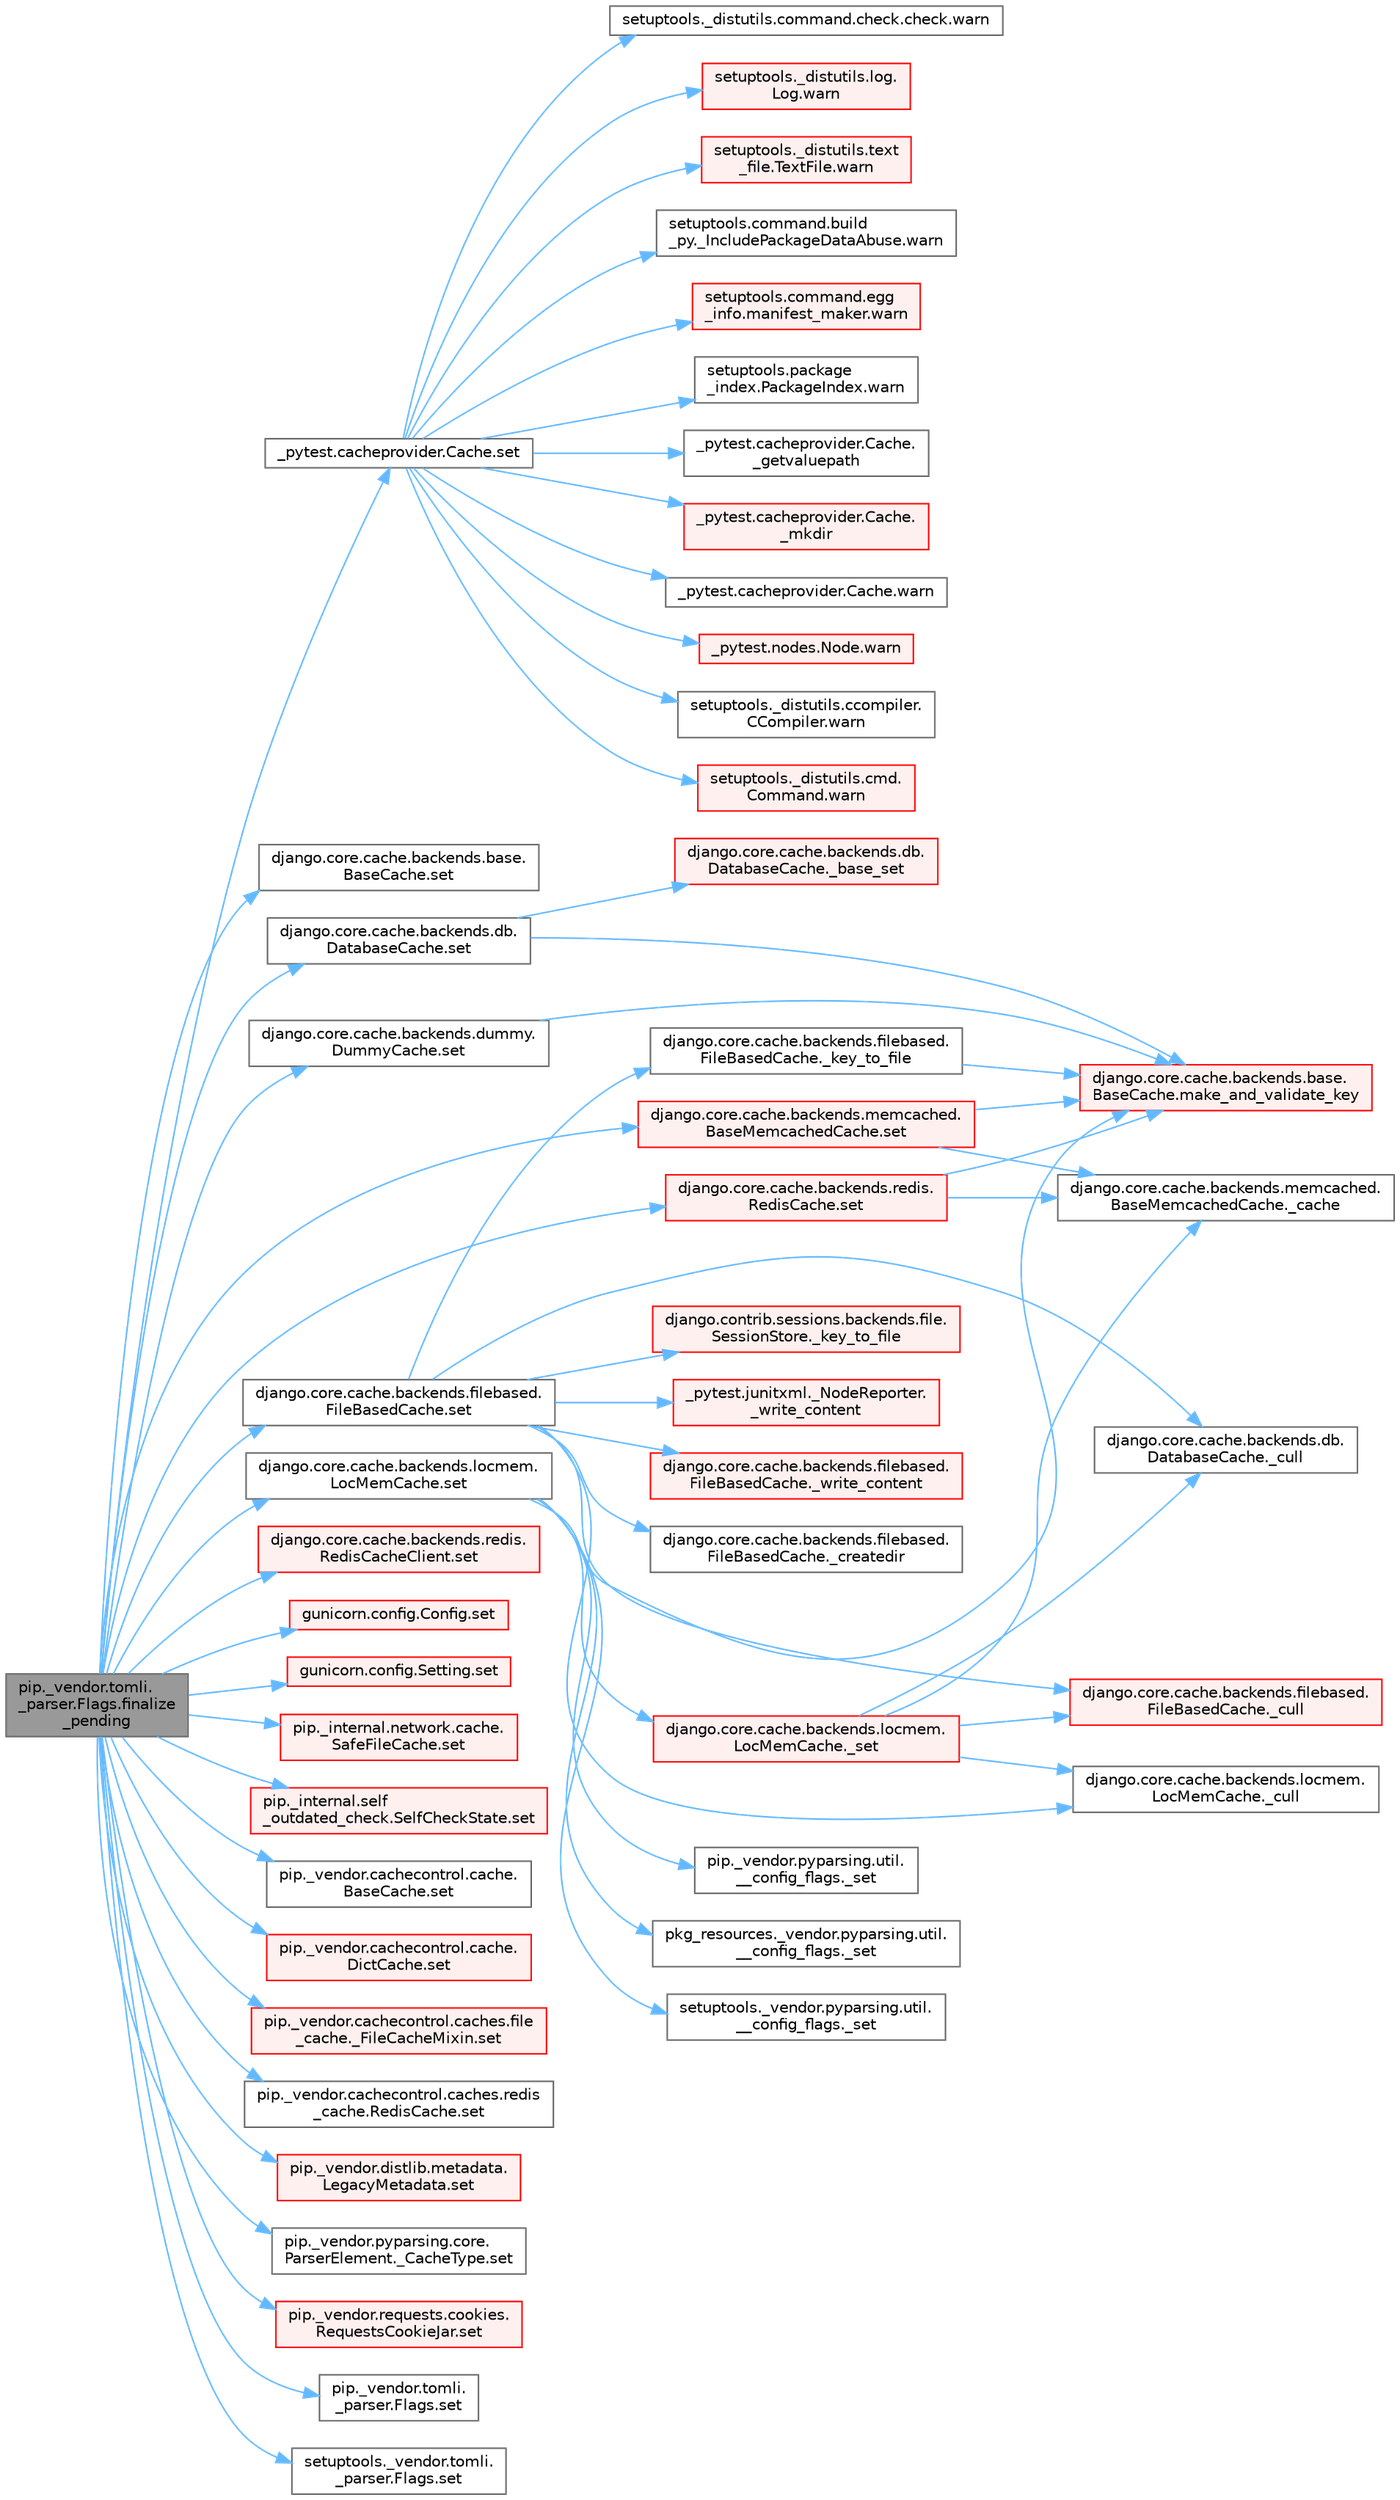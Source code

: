 digraph "pip._vendor.tomli._parser.Flags.finalize_pending"
{
 // LATEX_PDF_SIZE
  bgcolor="transparent";
  edge [fontname=Helvetica,fontsize=10,labelfontname=Helvetica,labelfontsize=10];
  node [fontname=Helvetica,fontsize=10,shape=box,height=0.2,width=0.4];
  rankdir="LR";
  Node1 [id="Node000001",label="pip._vendor.tomli.\l_parser.Flags.finalize\l_pending",height=0.2,width=0.4,color="gray40", fillcolor="grey60", style="filled", fontcolor="black",tooltip=" "];
  Node1 -> Node2 [id="edge1_Node000001_Node000002",color="steelblue1",style="solid",tooltip=" "];
  Node2 [id="Node000002",label="_pytest.cacheprovider.Cache.set",height=0.2,width=0.4,color="grey40", fillcolor="white", style="filled",URL="$class__pytest_1_1cacheprovider_1_1_cache.html#a4eb62533f65d7495fe5afb7a3f9bd540",tooltip=" "];
  Node2 -> Node3 [id="edge2_Node000002_Node000003",color="steelblue1",style="solid",tooltip=" "];
  Node3 [id="Node000003",label="_pytest.cacheprovider.Cache.\l_getvaluepath",height=0.2,width=0.4,color="grey40", fillcolor="white", style="filled",URL="$class__pytest_1_1cacheprovider_1_1_cache.html#aca5b00596e035a1b2ac1f388cd4a4a29",tooltip=" "];
  Node2 -> Node4 [id="edge3_Node000002_Node000004",color="steelblue1",style="solid",tooltip=" "];
  Node4 [id="Node000004",label="_pytest.cacheprovider.Cache.\l_mkdir",height=0.2,width=0.4,color="red", fillcolor="#FFF0F0", style="filled",URL="$class__pytest_1_1cacheprovider_1_1_cache.html#a31eb305d7d729d8b0bcfced31b966b3d",tooltip=" "];
  Node2 -> Node6 [id="edge4_Node000002_Node000006",color="steelblue1",style="solid",tooltip=" "];
  Node6 [id="Node000006",label="_pytest.cacheprovider.Cache.warn",height=0.2,width=0.4,color="grey40", fillcolor="white", style="filled",URL="$class__pytest_1_1cacheprovider_1_1_cache.html#a59056dfff8733ba939dfd3caf3bb00da",tooltip=" "];
  Node2 -> Node7 [id="edge5_Node000002_Node000007",color="steelblue1",style="solid",tooltip=" "];
  Node7 [id="Node000007",label="_pytest.nodes.Node.warn",height=0.2,width=0.4,color="red", fillcolor="#FFF0F0", style="filled",URL="$class__pytest_1_1nodes_1_1_node.html#a5d6333688a90229efb19e6f63b7b0746",tooltip=" "];
  Node2 -> Node9 [id="edge6_Node000002_Node000009",color="steelblue1",style="solid",tooltip=" "];
  Node9 [id="Node000009",label="setuptools._distutils.ccompiler.\lCCompiler.warn",height=0.2,width=0.4,color="grey40", fillcolor="white", style="filled",URL="$classsetuptools_1_1__distutils_1_1ccompiler_1_1_c_compiler.html#aa4c042a5eb67090857a45c4c044f8459",tooltip=" "];
  Node2 -> Node10 [id="edge7_Node000002_Node000010",color="steelblue1",style="solid",tooltip=" "];
  Node10 [id="Node000010",label="setuptools._distutils.cmd.\lCommand.warn",height=0.2,width=0.4,color="red", fillcolor="#FFF0F0", style="filled",URL="$classsetuptools_1_1__distutils_1_1cmd_1_1_command.html#af431bbcd05b47396a4a55e5922c8445f",tooltip=" "];
  Node2 -> Node13 [id="edge8_Node000002_Node000013",color="steelblue1",style="solid",tooltip=" "];
  Node13 [id="Node000013",label="setuptools._distutils.command.check.check.warn",height=0.2,width=0.4,color="grey40", fillcolor="white", style="filled",URL="$classsetuptools_1_1__distutils_1_1command_1_1check_1_1check.html#a7bc88f730622998fe245e294139d1eaa",tooltip=" "];
  Node2 -> Node14 [id="edge9_Node000002_Node000014",color="steelblue1",style="solid",tooltip=" "];
  Node14 [id="Node000014",label="setuptools._distutils.log.\lLog.warn",height=0.2,width=0.4,color="red", fillcolor="#FFF0F0", style="filled",URL="$classsetuptools_1_1__distutils_1_1log_1_1_log.html#a4862cf2d8dd78b9dce7ffb040c2a1aa7",tooltip=" "];
  Node2 -> Node17 [id="edge10_Node000002_Node000017",color="steelblue1",style="solid",tooltip=" "];
  Node17 [id="Node000017",label="setuptools._distutils.text\l_file.TextFile.warn",height=0.2,width=0.4,color="red", fillcolor="#FFF0F0", style="filled",URL="$classsetuptools_1_1__distutils_1_1text__file_1_1_text_file.html#ab97caf0fc8dbcc16f777bd99180a63ad",tooltip=" "];
  Node2 -> Node3943 [id="edge11_Node000002_Node003943",color="steelblue1",style="solid",tooltip=" "];
  Node3943 [id="Node003943",label="setuptools.command.build\l_py._IncludePackageDataAbuse.warn",height=0.2,width=0.4,color="grey40", fillcolor="white", style="filled",URL="$classsetuptools_1_1command_1_1build__py_1_1___include_package_data_abuse.html#ad4a7f921ff2f93b6129e23fbfdb3a697",tooltip=" "];
  Node2 -> Node3944 [id="edge12_Node000002_Node003944",color="steelblue1",style="solid",tooltip=" "];
  Node3944 [id="Node003944",label="setuptools.command.egg\l_info.manifest_maker.warn",height=0.2,width=0.4,color="red", fillcolor="#FFF0F0", style="filled",URL="$classsetuptools_1_1command_1_1egg__info_1_1manifest__maker.html#a1aa507c687db71e0210b2520d8e7d3c2",tooltip=" "];
  Node2 -> Node3946 [id="edge13_Node000002_Node003946",color="steelblue1",style="solid",tooltip=" "];
  Node3946 [id="Node003946",label="setuptools.package\l_index.PackageIndex.warn",height=0.2,width=0.4,color="grey40", fillcolor="white", style="filled",URL="$classsetuptools_1_1package__index_1_1_package_index.html#afcea3240133b78667f88e7155ea310d1",tooltip=" "];
  Node1 -> Node2445 [id="edge14_Node000001_Node002445",color="steelblue1",style="solid",tooltip=" "];
  Node2445 [id="Node002445",label="django.core.cache.backends.base.\lBaseCache.set",height=0.2,width=0.4,color="grey40", fillcolor="white", style="filled",URL="$classdjango_1_1core_1_1cache_1_1backends_1_1base_1_1_base_cache.html#a4b0043ba43a5d75fb2854947f6e8736c",tooltip=" "];
  Node1 -> Node2446 [id="edge15_Node000001_Node002446",color="steelblue1",style="solid",tooltip=" "];
  Node2446 [id="Node002446",label="django.core.cache.backends.db.\lDatabaseCache.set",height=0.2,width=0.4,color="grey40", fillcolor="white", style="filled",URL="$classdjango_1_1core_1_1cache_1_1backends_1_1db_1_1_database_cache.html#af7feb1b77937214a7d9b5698e4e0bb29",tooltip=" "];
  Node2446 -> Node2430 [id="edge16_Node002446_Node002430",color="steelblue1",style="solid",tooltip=" "];
  Node2430 [id="Node002430",label="django.core.cache.backends.db.\lDatabaseCache._base_set",height=0.2,width=0.4,color="red", fillcolor="#FFF0F0", style="filled",URL="$classdjango_1_1core_1_1cache_1_1backends_1_1db_1_1_database_cache.html#a5a74e2110e88f8da063c0d32789104ab",tooltip=" "];
  Node2446 -> Node1470 [id="edge17_Node002446_Node001470",color="steelblue1",style="solid",tooltip=" "];
  Node1470 [id="Node001470",label="django.core.cache.backends.base.\lBaseCache.make_and_validate_key",height=0.2,width=0.4,color="red", fillcolor="#FFF0F0", style="filled",URL="$classdjango_1_1core_1_1cache_1_1backends_1_1base_1_1_base_cache.html#a167e3a6c65f782f011f4a0f4da30d4f5",tooltip=" "];
  Node1 -> Node2447 [id="edge18_Node000001_Node002447",color="steelblue1",style="solid",tooltip=" "];
  Node2447 [id="Node002447",label="django.core.cache.backends.dummy.\lDummyCache.set",height=0.2,width=0.4,color="grey40", fillcolor="white", style="filled",URL="$classdjango_1_1core_1_1cache_1_1backends_1_1dummy_1_1_dummy_cache.html#a60c9c882b0d1e6581511e5e9b0cf96db",tooltip=" "];
  Node2447 -> Node1470 [id="edge19_Node002447_Node001470",color="steelblue1",style="solid",tooltip=" "];
  Node1 -> Node2448 [id="edge20_Node000001_Node002448",color="steelblue1",style="solid",tooltip=" "];
  Node2448 [id="Node002448",label="django.core.cache.backends.filebased.\lFileBasedCache.set",height=0.2,width=0.4,color="grey40", fillcolor="white", style="filled",URL="$classdjango_1_1core_1_1cache_1_1backends_1_1filebased_1_1_file_based_cache.html#a7c5292a9ab120424eeaf5fe254366ca6",tooltip=" "];
  Node2448 -> Node2449 [id="edge21_Node002448_Node002449",color="steelblue1",style="solid",tooltip=" "];
  Node2449 [id="Node002449",label="django.core.cache.backends.filebased.\lFileBasedCache._createdir",height=0.2,width=0.4,color="grey40", fillcolor="white", style="filled",URL="$classdjango_1_1core_1_1cache_1_1backends_1_1filebased_1_1_file_based_cache.html#a5ec37da3ae96c451cc5c7664c9ccabe3",tooltip=" "];
  Node2448 -> Node2450 [id="edge22_Node002448_Node002450",color="steelblue1",style="solid",tooltip=" "];
  Node2450 [id="Node002450",label="django.core.cache.backends.db.\lDatabaseCache._cull",height=0.2,width=0.4,color="grey40", fillcolor="white", style="filled",URL="$classdjango_1_1core_1_1cache_1_1backends_1_1db_1_1_database_cache.html#aa15e44e5973a8fad001f46aad9b2d4e0",tooltip=" "];
  Node2448 -> Node2451 [id="edge23_Node002448_Node002451",color="steelblue1",style="solid",tooltip=" "];
  Node2451 [id="Node002451",label="django.core.cache.backends.filebased.\lFileBasedCache._cull",height=0.2,width=0.4,color="red", fillcolor="#FFF0F0", style="filled",URL="$classdjango_1_1core_1_1cache_1_1backends_1_1filebased_1_1_file_based_cache.html#a5f5e2fa59f6f2443425bdb270d4830da",tooltip=" "];
  Node2448 -> Node2453 [id="edge24_Node002448_Node002453",color="steelblue1",style="solid",tooltip=" "];
  Node2453 [id="Node002453",label="django.core.cache.backends.locmem.\lLocMemCache._cull",height=0.2,width=0.4,color="grey40", fillcolor="white", style="filled",URL="$classdjango_1_1core_1_1cache_1_1backends_1_1locmem_1_1_loc_mem_cache.html#adf2164454ea6cd90cb637564c5214357",tooltip=" "];
  Node2448 -> Node1476 [id="edge25_Node002448_Node001476",color="steelblue1",style="solid",tooltip=" "];
  Node1476 [id="Node001476",label="django.contrib.sessions.backends.file.\lSessionStore._key_to_file",height=0.2,width=0.4,color="red", fillcolor="#FFF0F0", style="filled",URL="$classdjango_1_1contrib_1_1sessions_1_1backends_1_1file_1_1_session_store.html#a88358e39efe75a4622d40b1102e67f93",tooltip=" "];
  Node2448 -> Node2441 [id="edge26_Node002448_Node002441",color="steelblue1",style="solid",tooltip=" "];
  Node2441 [id="Node002441",label="django.core.cache.backends.filebased.\lFileBasedCache._key_to_file",height=0.2,width=0.4,color="grey40", fillcolor="white", style="filled",URL="$classdjango_1_1core_1_1cache_1_1backends_1_1filebased_1_1_file_based_cache.html#a609a352ed94a630e0195ea562de545da",tooltip=" "];
  Node2441 -> Node1470 [id="edge27_Node002441_Node001470",color="steelblue1",style="solid",tooltip=" "];
  Node2448 -> Node2454 [id="edge28_Node002448_Node002454",color="steelblue1",style="solid",tooltip=" "];
  Node2454 [id="Node002454",label="_pytest.junitxml._NodeReporter.\l_write_content",height=0.2,width=0.4,color="red", fillcolor="#FFF0F0", style="filled",URL="$class__pytest_1_1junitxml_1_1___node_reporter.html#aa537797e0840b2d523cf1eb44f5c1bad",tooltip=" "];
  Node2448 -> Node2479 [id="edge29_Node002448_Node002479",color="steelblue1",style="solid",tooltip=" "];
  Node2479 [id="Node002479",label="django.core.cache.backends.filebased.\lFileBasedCache._write_content",height=0.2,width=0.4,color="red", fillcolor="#FFF0F0", style="filled",URL="$classdjango_1_1core_1_1cache_1_1backends_1_1filebased_1_1_file_based_cache.html#a86b29921d0ce2457dc0a7a6beaa6fddd",tooltip=" "];
  Node1 -> Node2480 [id="edge30_Node000001_Node002480",color="steelblue1",style="solid",tooltip=" "];
  Node2480 [id="Node002480",label="django.core.cache.backends.locmem.\lLocMemCache.set",height=0.2,width=0.4,color="grey40", fillcolor="white", style="filled",URL="$classdjango_1_1core_1_1cache_1_1backends_1_1locmem_1_1_loc_mem_cache.html#a257e45a1dc910ee163a95cabdb410e9e",tooltip=" "];
  Node2480 -> Node2481 [id="edge31_Node002480_Node002481",color="steelblue1",style="solid",tooltip=" "];
  Node2481 [id="Node002481",label="django.core.cache.backends.locmem.\lLocMemCache._set",height=0.2,width=0.4,color="red", fillcolor="#FFF0F0", style="filled",URL="$classdjango_1_1core_1_1cache_1_1backends_1_1locmem_1_1_loc_mem_cache.html#ab9cee357e6913c83895c5a3ac3690f44",tooltip=" "];
  Node2481 -> Node286 [id="edge32_Node002481_Node000286",color="steelblue1",style="solid",tooltip=" "];
  Node286 [id="Node000286",label="django.core.cache.backends.memcached.\lBaseMemcachedCache._cache",height=0.2,width=0.4,color="grey40", fillcolor="white", style="filled",URL="$classdjango_1_1core_1_1cache_1_1backends_1_1memcached_1_1_base_memcached_cache.html#afd8573b5388481b004d795d02a7eebd3",tooltip=" "];
  Node2481 -> Node2450 [id="edge33_Node002481_Node002450",color="steelblue1",style="solid",tooltip=" "];
  Node2481 -> Node2451 [id="edge34_Node002481_Node002451",color="steelblue1",style="solid",tooltip=" "];
  Node2481 -> Node2453 [id="edge35_Node002481_Node002453",color="steelblue1",style="solid",tooltip=" "];
  Node2480 -> Node2482 [id="edge36_Node002480_Node002482",color="steelblue1",style="solid",tooltip=" "];
  Node2482 [id="Node002482",label="pip._vendor.pyparsing.util.\l__config_flags._set",height=0.2,width=0.4,color="grey40", fillcolor="white", style="filled",URL="$classpip_1_1__vendor_1_1pyparsing_1_1util_1_1____config__flags.html#a9a5f15bcdf50a4452a6868c2be4213c8",tooltip=" "];
  Node2480 -> Node2483 [id="edge37_Node002480_Node002483",color="steelblue1",style="solid",tooltip=" "];
  Node2483 [id="Node002483",label="pkg_resources._vendor.pyparsing.util.\l__config_flags._set",height=0.2,width=0.4,color="grey40", fillcolor="white", style="filled",URL="$classpkg__resources_1_1__vendor_1_1pyparsing_1_1util_1_1____config__flags.html#a17c6ff3fd9993ee1aa6c6d11900b60b3",tooltip=" "];
  Node2480 -> Node2484 [id="edge38_Node002480_Node002484",color="steelblue1",style="solid",tooltip=" "];
  Node2484 [id="Node002484",label="setuptools._vendor.pyparsing.util.\l__config_flags._set",height=0.2,width=0.4,color="grey40", fillcolor="white", style="filled",URL="$classsetuptools_1_1__vendor_1_1pyparsing_1_1util_1_1____config__flags.html#a14fbf249c25e5c16c8ab110b72e2fe68",tooltip=" "];
  Node2480 -> Node1470 [id="edge39_Node002480_Node001470",color="steelblue1",style="solid",tooltip=" "];
  Node1 -> Node2485 [id="edge40_Node000001_Node002485",color="steelblue1",style="solid",tooltip=" "];
  Node2485 [id="Node002485",label="django.core.cache.backends.memcached.\lBaseMemcachedCache.set",height=0.2,width=0.4,color="red", fillcolor="#FFF0F0", style="filled",URL="$classdjango_1_1core_1_1cache_1_1backends_1_1memcached_1_1_base_memcached_cache.html#a68a6d2285de9be70c8ab56944733c2c1",tooltip=" "];
  Node2485 -> Node286 [id="edge41_Node002485_Node000286",color="steelblue1",style="solid",tooltip=" "];
  Node2485 -> Node1470 [id="edge42_Node002485_Node001470",color="steelblue1",style="solid",tooltip=" "];
  Node1 -> Node2486 [id="edge43_Node000001_Node002486",color="steelblue1",style="solid",tooltip=" "];
  Node2486 [id="Node002486",label="django.core.cache.backends.redis.\lRedisCache.set",height=0.2,width=0.4,color="red", fillcolor="#FFF0F0", style="filled",URL="$classdjango_1_1core_1_1cache_1_1backends_1_1redis_1_1_redis_cache.html#a76b6bcb5134592037c3749b97553f175",tooltip=" "];
  Node2486 -> Node286 [id="edge44_Node002486_Node000286",color="steelblue1",style="solid",tooltip=" "];
  Node2486 -> Node1470 [id="edge45_Node002486_Node001470",color="steelblue1",style="solid",tooltip=" "];
  Node1 -> Node2487 [id="edge46_Node000001_Node002487",color="steelblue1",style="solid",tooltip=" "];
  Node2487 [id="Node002487",label="django.core.cache.backends.redis.\lRedisCacheClient.set",height=0.2,width=0.4,color="red", fillcolor="#FFF0F0", style="filled",URL="$classdjango_1_1core_1_1cache_1_1backends_1_1redis_1_1_redis_cache_client.html#a2cafaaab54553f9af5555d14eb41655b",tooltip=" "];
  Node1 -> Node2488 [id="edge47_Node000001_Node002488",color="steelblue1",style="solid",tooltip=" "];
  Node2488 [id="Node002488",label="gunicorn.config.Config.set",height=0.2,width=0.4,color="red", fillcolor="#FFF0F0", style="filled",URL="$classgunicorn_1_1config_1_1_config.html#a3f128be027e2915b7114f240157b494a",tooltip=" "];
  Node1 -> Node2489 [id="edge48_Node000001_Node002489",color="steelblue1",style="solid",tooltip=" "];
  Node2489 [id="Node002489",label="gunicorn.config.Setting.set",height=0.2,width=0.4,color="red", fillcolor="#FFF0F0", style="filled",URL="$classgunicorn_1_1config_1_1_setting.html#a4111a372045bc756ea099313acdf8356",tooltip=" "];
  Node1 -> Node2490 [id="edge49_Node000001_Node002490",color="steelblue1",style="solid",tooltip=" "];
  Node2490 [id="Node002490",label="pip._internal.network.cache.\lSafeFileCache.set",height=0.2,width=0.4,color="red", fillcolor="#FFF0F0", style="filled",URL="$classpip_1_1__internal_1_1network_1_1cache_1_1_safe_file_cache.html#a9f3b2e9f928775e5e043eb0b2fff5e7e",tooltip=" "];
  Node1 -> Node2491 [id="edge50_Node000001_Node002491",color="steelblue1",style="solid",tooltip=" "];
  Node2491 [id="Node002491",label="pip._internal.self\l_outdated_check.SelfCheckState.set",height=0.2,width=0.4,color="red", fillcolor="#FFF0F0", style="filled",URL="$classpip_1_1__internal_1_1self__outdated__check_1_1_self_check_state.html#a55c46d43fafb478c954cc8eebefa1d3d",tooltip=" "];
  Node1 -> Node2492 [id="edge51_Node000001_Node002492",color="steelblue1",style="solid",tooltip=" "];
  Node2492 [id="Node002492",label="pip._vendor.cachecontrol.cache.\lBaseCache.set",height=0.2,width=0.4,color="grey40", fillcolor="white", style="filled",URL="$classpip_1_1__vendor_1_1cachecontrol_1_1cache_1_1_base_cache.html#a106ca80629a1d69ad384fdddb00afc3d",tooltip=" "];
  Node1 -> Node2493 [id="edge52_Node000001_Node002493",color="steelblue1",style="solid",tooltip=" "];
  Node2493 [id="Node002493",label="pip._vendor.cachecontrol.cache.\lDictCache.set",height=0.2,width=0.4,color="red", fillcolor="#FFF0F0", style="filled",URL="$classpip_1_1__vendor_1_1cachecontrol_1_1cache_1_1_dict_cache.html#a8f484705307dea80cfbae29a5a724821",tooltip=" "];
  Node1 -> Node2494 [id="edge53_Node000001_Node002494",color="steelblue1",style="solid",tooltip=" "];
  Node2494 [id="Node002494",label="pip._vendor.cachecontrol.caches.file\l_cache._FileCacheMixin.set",height=0.2,width=0.4,color="red", fillcolor="#FFF0F0", style="filled",URL="$classpip_1_1__vendor_1_1cachecontrol_1_1caches_1_1file__cache_1_1___file_cache_mixin.html#ae8a7588fc5a71680756743e05deeea9b",tooltip=" "];
  Node1 -> Node2495 [id="edge54_Node000001_Node002495",color="steelblue1",style="solid",tooltip=" "];
  Node2495 [id="Node002495",label="pip._vendor.cachecontrol.caches.redis\l_cache.RedisCache.set",height=0.2,width=0.4,color="grey40", fillcolor="white", style="filled",URL="$classpip_1_1__vendor_1_1cachecontrol_1_1caches_1_1redis__cache_1_1_redis_cache.html#a89e1e6e47ef9e7ef576b3116e4239206",tooltip=" "];
  Node1 -> Node2496 [id="edge55_Node000001_Node002496",color="steelblue1",style="solid",tooltip=" "];
  Node2496 [id="Node002496",label="pip._vendor.distlib.metadata.\lLegacyMetadata.set",height=0.2,width=0.4,color="red", fillcolor="#FFF0F0", style="filled",URL="$classpip_1_1__vendor_1_1distlib_1_1metadata_1_1_legacy_metadata.html#aaac7fa10bec28aafbe0628e6631ed0c7",tooltip=" "];
  Node1 -> Node2499 [id="edge56_Node000001_Node002499",color="steelblue1",style="solid",tooltip=" "];
  Node2499 [id="Node002499",label="pip._vendor.pyparsing.core.\lParserElement._CacheType.set",height=0.2,width=0.4,color="grey40", fillcolor="white", style="filled",URL="$classpip_1_1__vendor_1_1pyparsing_1_1core_1_1_parser_element_1_1___cache_type.html#abbfa33facae0fbb4b32bf2933ff089e1",tooltip=" "];
  Node1 -> Node2500 [id="edge57_Node000001_Node002500",color="steelblue1",style="solid",tooltip=" "];
  Node2500 [id="Node002500",label="pip._vendor.requests.cookies.\lRequestsCookieJar.set",height=0.2,width=0.4,color="red", fillcolor="#FFF0F0", style="filled",URL="$classpip_1_1__vendor_1_1requests_1_1cookies_1_1_requests_cookie_jar.html#a32aa4a31d973c50479967378446e2b1e",tooltip=" "];
  Node1 -> Node2506 [id="edge58_Node000001_Node002506",color="steelblue1",style="solid",tooltip=" "];
  Node2506 [id="Node002506",label="pip._vendor.tomli.\l_parser.Flags.set",height=0.2,width=0.4,color="grey40", fillcolor="white", style="filled",URL="$classpip_1_1__vendor_1_1tomli_1_1__parser_1_1_flags.html#a6a094ceb04411c1d12f0e7a7d74eeb99",tooltip=" "];
  Node1 -> Node2507 [id="edge59_Node000001_Node002507",color="steelblue1",style="solid",tooltip=" "];
  Node2507 [id="Node002507",label="setuptools._vendor.tomli.\l_parser.Flags.set",height=0.2,width=0.4,color="grey40", fillcolor="white", style="filled",URL="$classsetuptools_1_1__vendor_1_1tomli_1_1__parser_1_1_flags.html#a47310c10f9874d6c03e16740cd9570c6",tooltip=" "];
}
